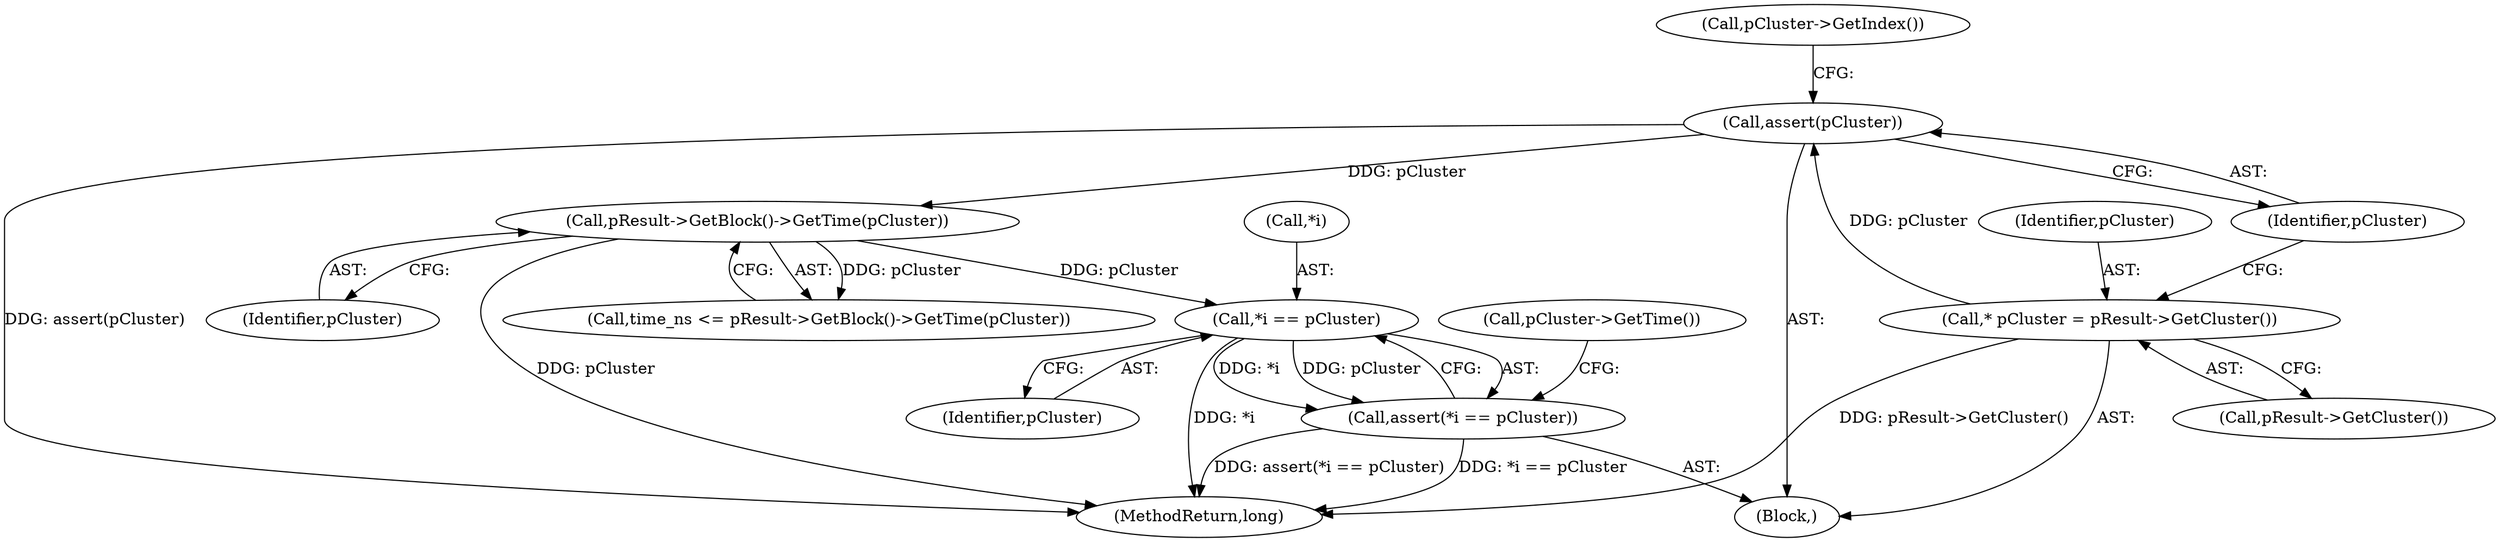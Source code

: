 digraph "0_Android_cc274e2abe8b2a6698a5c47d8aa4bb45f1f9538d_61@pointer" {
"1000164" [label="(Call,*i == pCluster)"];
"1000137" [label="(Call,pResult->GetBlock()->GetTime(pCluster))"];
"1000128" [label="(Call,assert(pCluster))"];
"1000125" [label="(Call,* pCluster = pResult->GetCluster())"];
"1000163" [label="(Call,assert(*i == pCluster))"];
"1000126" [label="(Identifier,pCluster)"];
"1000170" [label="(Call,pCluster->GetTime())"];
"1000163" [label="(Call,assert(*i == pCluster))"];
"1000165" [label="(Call,*i)"];
"1000132" [label="(Call,pCluster->GetIndex())"];
"1000137" [label="(Call,pResult->GetBlock()->GetTime(pCluster))"];
"1000138" [label="(Identifier,pCluster)"];
"1000106" [label="(Block,)"];
"1000125" [label="(Call,* pCluster = pResult->GetCluster())"];
"1000129" [label="(Identifier,pCluster)"];
"1000127" [label="(Call,pResult->GetCluster())"];
"1000305" [label="(MethodReturn,long)"];
"1000167" [label="(Identifier,pCluster)"];
"1000128" [label="(Call,assert(pCluster))"];
"1000135" [label="(Call,time_ns <= pResult->GetBlock()->GetTime(pCluster))"];
"1000164" [label="(Call,*i == pCluster)"];
"1000164" -> "1000163"  [label="AST: "];
"1000164" -> "1000167"  [label="CFG: "];
"1000165" -> "1000164"  [label="AST: "];
"1000167" -> "1000164"  [label="AST: "];
"1000163" -> "1000164"  [label="CFG: "];
"1000164" -> "1000305"  [label="DDG: *i"];
"1000164" -> "1000163"  [label="DDG: *i"];
"1000164" -> "1000163"  [label="DDG: pCluster"];
"1000137" -> "1000164"  [label="DDG: pCluster"];
"1000137" -> "1000135"  [label="AST: "];
"1000137" -> "1000138"  [label="CFG: "];
"1000138" -> "1000137"  [label="AST: "];
"1000135" -> "1000137"  [label="CFG: "];
"1000137" -> "1000305"  [label="DDG: pCluster"];
"1000137" -> "1000135"  [label="DDG: pCluster"];
"1000128" -> "1000137"  [label="DDG: pCluster"];
"1000128" -> "1000106"  [label="AST: "];
"1000128" -> "1000129"  [label="CFG: "];
"1000129" -> "1000128"  [label="AST: "];
"1000132" -> "1000128"  [label="CFG: "];
"1000128" -> "1000305"  [label="DDG: assert(pCluster)"];
"1000125" -> "1000128"  [label="DDG: pCluster"];
"1000125" -> "1000106"  [label="AST: "];
"1000125" -> "1000127"  [label="CFG: "];
"1000126" -> "1000125"  [label="AST: "];
"1000127" -> "1000125"  [label="AST: "];
"1000129" -> "1000125"  [label="CFG: "];
"1000125" -> "1000305"  [label="DDG: pResult->GetCluster()"];
"1000163" -> "1000106"  [label="AST: "];
"1000170" -> "1000163"  [label="CFG: "];
"1000163" -> "1000305"  [label="DDG: *i == pCluster"];
"1000163" -> "1000305"  [label="DDG: assert(*i == pCluster)"];
}
